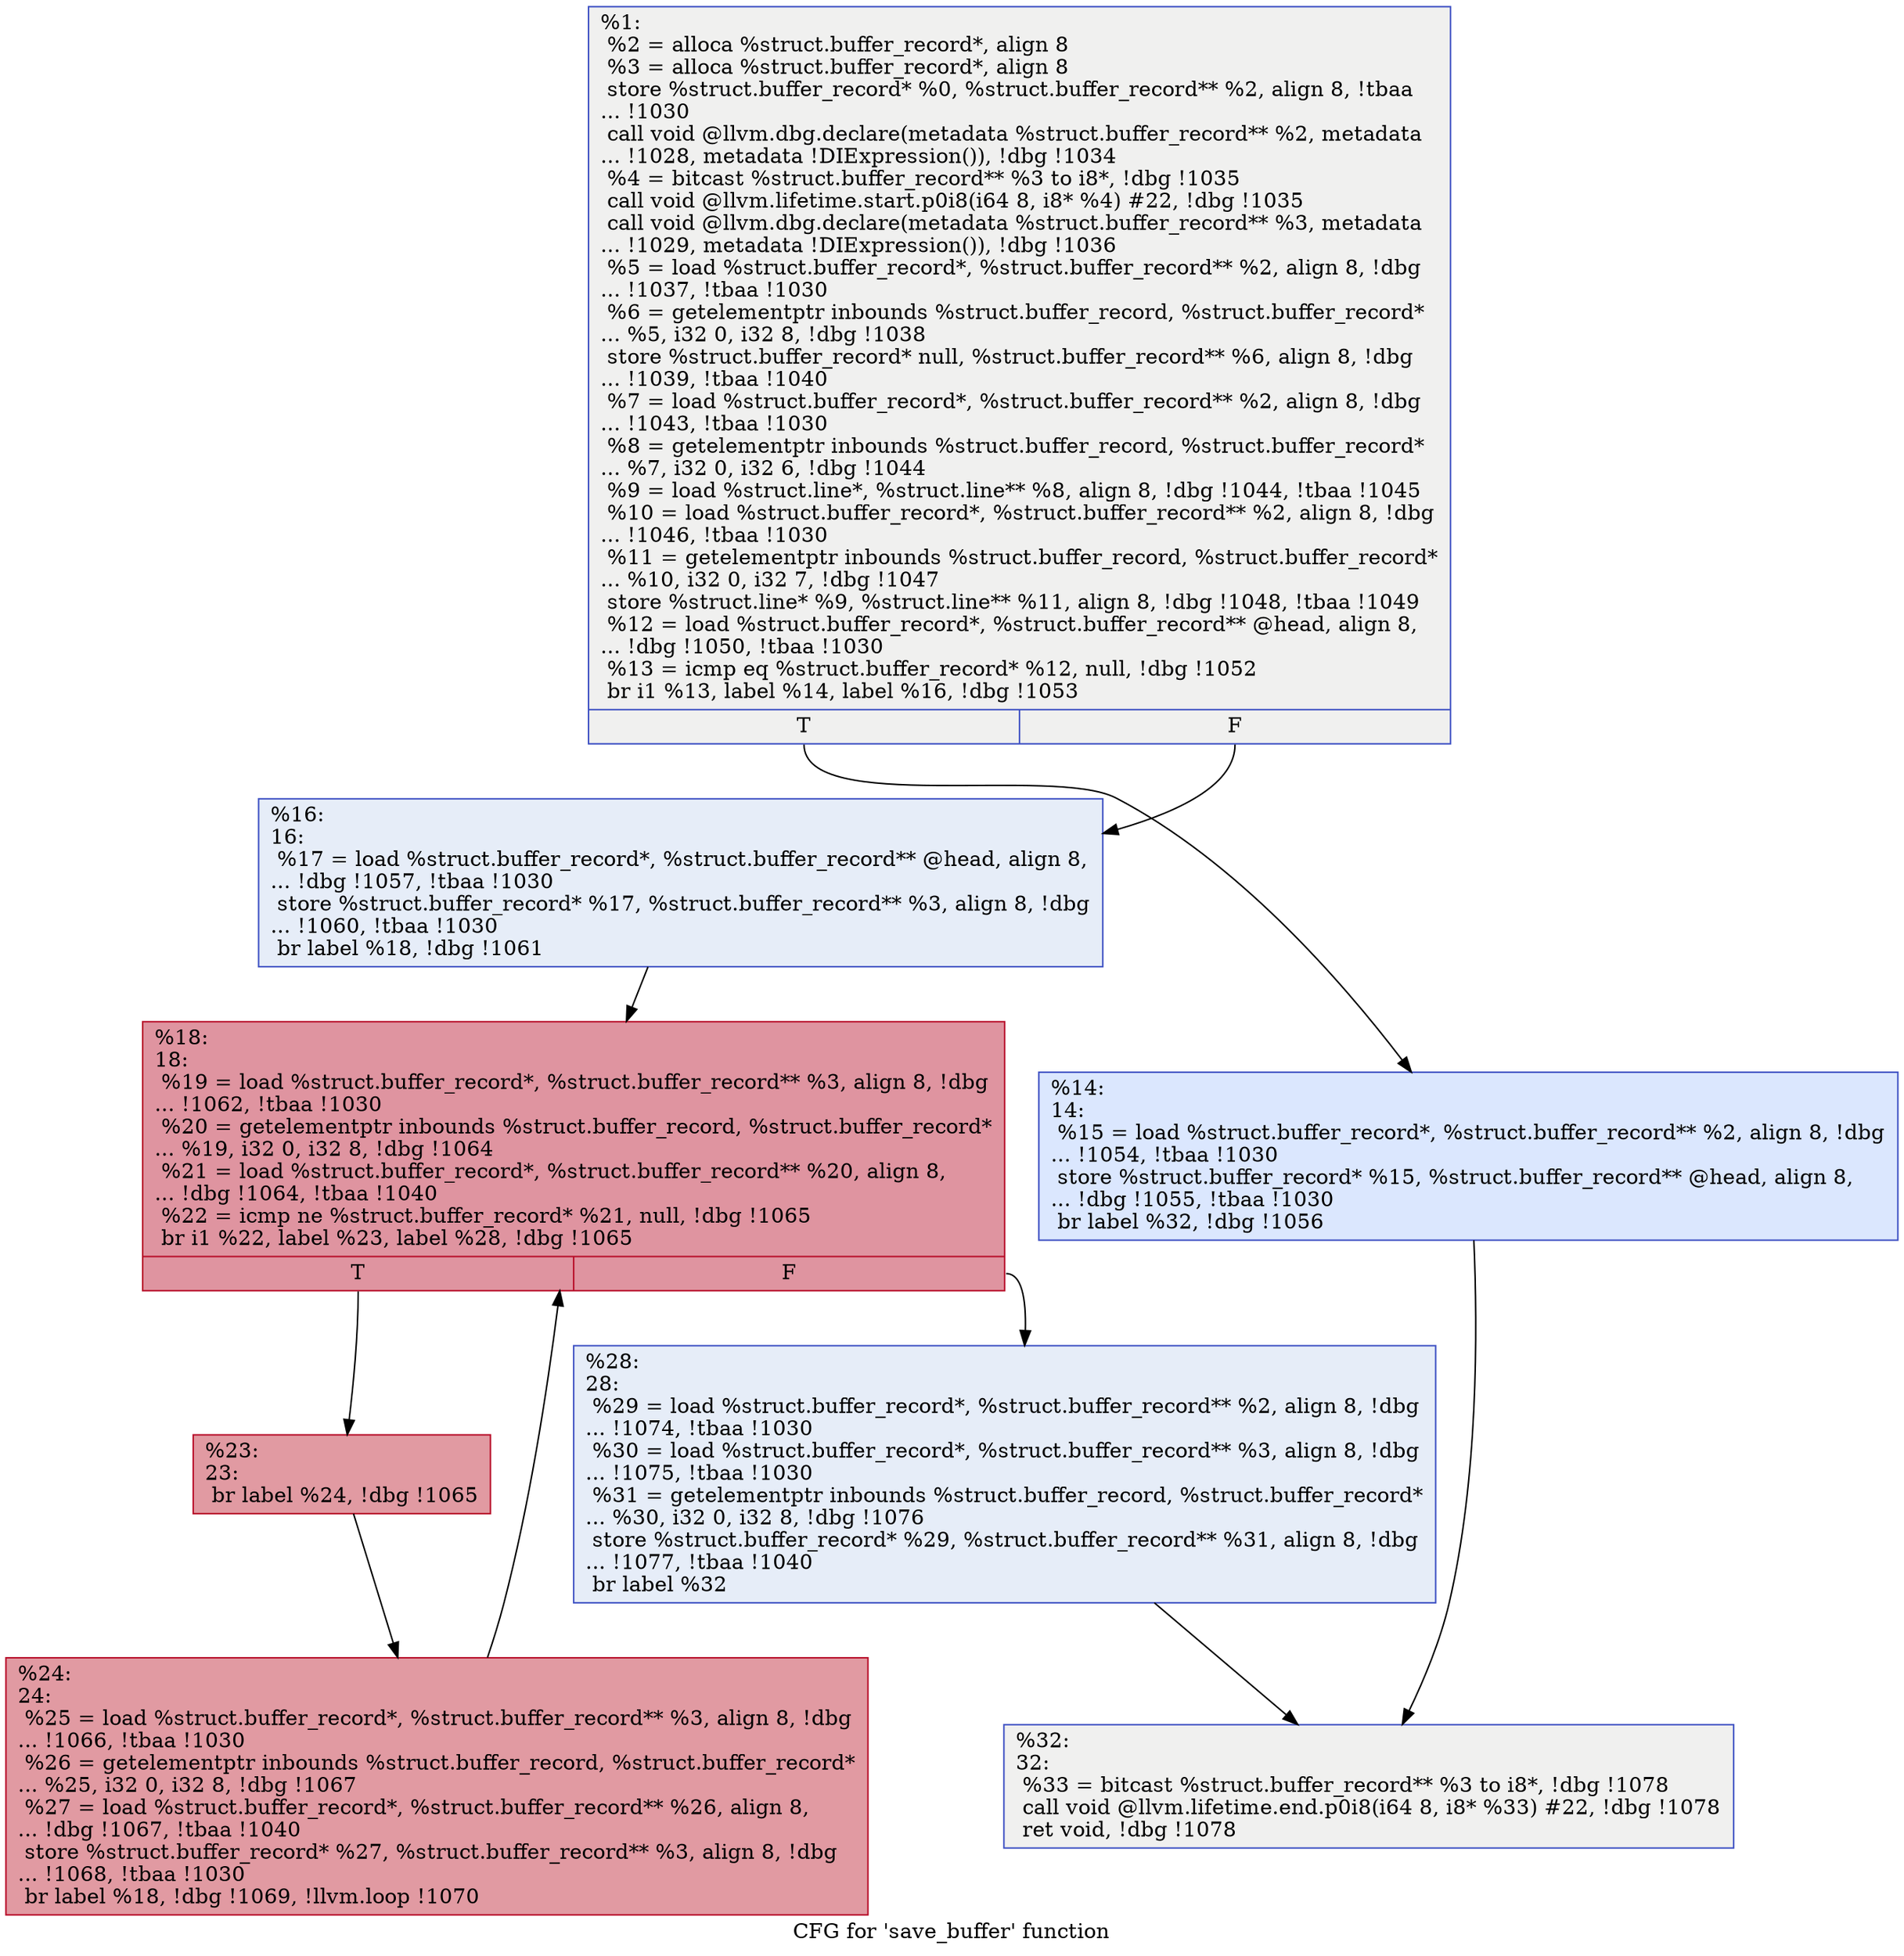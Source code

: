 digraph "CFG for 'save_buffer' function" {
	label="CFG for 'save_buffer' function";

	Node0x2397020 [shape=record,color="#3d50c3ff", style=filled, fillcolor="#dedcdb70",label="{%1:\l  %2 = alloca %struct.buffer_record*, align 8\l  %3 = alloca %struct.buffer_record*, align 8\l  store %struct.buffer_record* %0, %struct.buffer_record** %2, align 8, !tbaa\l... !1030\l  call void @llvm.dbg.declare(metadata %struct.buffer_record** %2, metadata\l... !1028, metadata !DIExpression()), !dbg !1034\l  %4 = bitcast %struct.buffer_record** %3 to i8*, !dbg !1035\l  call void @llvm.lifetime.start.p0i8(i64 8, i8* %4) #22, !dbg !1035\l  call void @llvm.dbg.declare(metadata %struct.buffer_record** %3, metadata\l... !1029, metadata !DIExpression()), !dbg !1036\l  %5 = load %struct.buffer_record*, %struct.buffer_record** %2, align 8, !dbg\l... !1037, !tbaa !1030\l  %6 = getelementptr inbounds %struct.buffer_record, %struct.buffer_record*\l... %5, i32 0, i32 8, !dbg !1038\l  store %struct.buffer_record* null, %struct.buffer_record** %6, align 8, !dbg\l... !1039, !tbaa !1040\l  %7 = load %struct.buffer_record*, %struct.buffer_record** %2, align 8, !dbg\l... !1043, !tbaa !1030\l  %8 = getelementptr inbounds %struct.buffer_record, %struct.buffer_record*\l... %7, i32 0, i32 6, !dbg !1044\l  %9 = load %struct.line*, %struct.line** %8, align 8, !dbg !1044, !tbaa !1045\l  %10 = load %struct.buffer_record*, %struct.buffer_record** %2, align 8, !dbg\l... !1046, !tbaa !1030\l  %11 = getelementptr inbounds %struct.buffer_record, %struct.buffer_record*\l... %10, i32 0, i32 7, !dbg !1047\l  store %struct.line* %9, %struct.line** %11, align 8, !dbg !1048, !tbaa !1049\l  %12 = load %struct.buffer_record*, %struct.buffer_record** @head, align 8,\l... !dbg !1050, !tbaa !1030\l  %13 = icmp eq %struct.buffer_record* %12, null, !dbg !1052\l  br i1 %13, label %14, label %16, !dbg !1053\l|{<s0>T|<s1>F}}"];
	Node0x2397020:s0 -> Node0x2397070;
	Node0x2397020:s1 -> Node0x23970c0;
	Node0x2397070 [shape=record,color="#3d50c3ff", style=filled, fillcolor="#aec9fc70",label="{%14:\l14:                                               \l  %15 = load %struct.buffer_record*, %struct.buffer_record** %2, align 8, !dbg\l... !1054, !tbaa !1030\l  store %struct.buffer_record* %15, %struct.buffer_record** @head, align 8,\l... !dbg !1055, !tbaa !1030\l  br label %32, !dbg !1056\l}"];
	Node0x2397070 -> Node0x2397250;
	Node0x23970c0 [shape=record,color="#3d50c3ff", style=filled, fillcolor="#c7d7f070",label="{%16:\l16:                                               \l  %17 = load %struct.buffer_record*, %struct.buffer_record** @head, align 8,\l... !dbg !1057, !tbaa !1030\l  store %struct.buffer_record* %17, %struct.buffer_record** %3, align 8, !dbg\l... !1060, !tbaa !1030\l  br label %18, !dbg !1061\l}"];
	Node0x23970c0 -> Node0x2397110;
	Node0x2397110 [shape=record,color="#b70d28ff", style=filled, fillcolor="#b70d2870",label="{%18:\l18:                                               \l  %19 = load %struct.buffer_record*, %struct.buffer_record** %3, align 8, !dbg\l... !1062, !tbaa !1030\l  %20 = getelementptr inbounds %struct.buffer_record, %struct.buffer_record*\l... %19, i32 0, i32 8, !dbg !1064\l  %21 = load %struct.buffer_record*, %struct.buffer_record** %20, align 8,\l... !dbg !1064, !tbaa !1040\l  %22 = icmp ne %struct.buffer_record* %21, null, !dbg !1065\l  br i1 %22, label %23, label %28, !dbg !1065\l|{<s0>T|<s1>F}}"];
	Node0x2397110:s0 -> Node0x2397160;
	Node0x2397110:s1 -> Node0x2397200;
	Node0x2397160 [shape=record,color="#b70d28ff", style=filled, fillcolor="#bb1b2c70",label="{%23:\l23:                                               \l  br label %24, !dbg !1065\l}"];
	Node0x2397160 -> Node0x23971b0;
	Node0x23971b0 [shape=record,color="#b70d28ff", style=filled, fillcolor="#bb1b2c70",label="{%24:\l24:                                               \l  %25 = load %struct.buffer_record*, %struct.buffer_record** %3, align 8, !dbg\l... !1066, !tbaa !1030\l  %26 = getelementptr inbounds %struct.buffer_record, %struct.buffer_record*\l... %25, i32 0, i32 8, !dbg !1067\l  %27 = load %struct.buffer_record*, %struct.buffer_record** %26, align 8,\l... !dbg !1067, !tbaa !1040\l  store %struct.buffer_record* %27, %struct.buffer_record** %3, align 8, !dbg\l... !1068, !tbaa !1030\l  br label %18, !dbg !1069, !llvm.loop !1070\l}"];
	Node0x23971b0 -> Node0x2397110;
	Node0x2397200 [shape=record,color="#3d50c3ff", style=filled, fillcolor="#c7d7f070",label="{%28:\l28:                                               \l  %29 = load %struct.buffer_record*, %struct.buffer_record** %2, align 8, !dbg\l... !1074, !tbaa !1030\l  %30 = load %struct.buffer_record*, %struct.buffer_record** %3, align 8, !dbg\l... !1075, !tbaa !1030\l  %31 = getelementptr inbounds %struct.buffer_record, %struct.buffer_record*\l... %30, i32 0, i32 8, !dbg !1076\l  store %struct.buffer_record* %29, %struct.buffer_record** %31, align 8, !dbg\l... !1077, !tbaa !1040\l  br label %32\l}"];
	Node0x2397200 -> Node0x2397250;
	Node0x2397250 [shape=record,color="#3d50c3ff", style=filled, fillcolor="#dedcdb70",label="{%32:\l32:                                               \l  %33 = bitcast %struct.buffer_record** %3 to i8*, !dbg !1078\l  call void @llvm.lifetime.end.p0i8(i64 8, i8* %33) #22, !dbg !1078\l  ret void, !dbg !1078\l}"];
}
